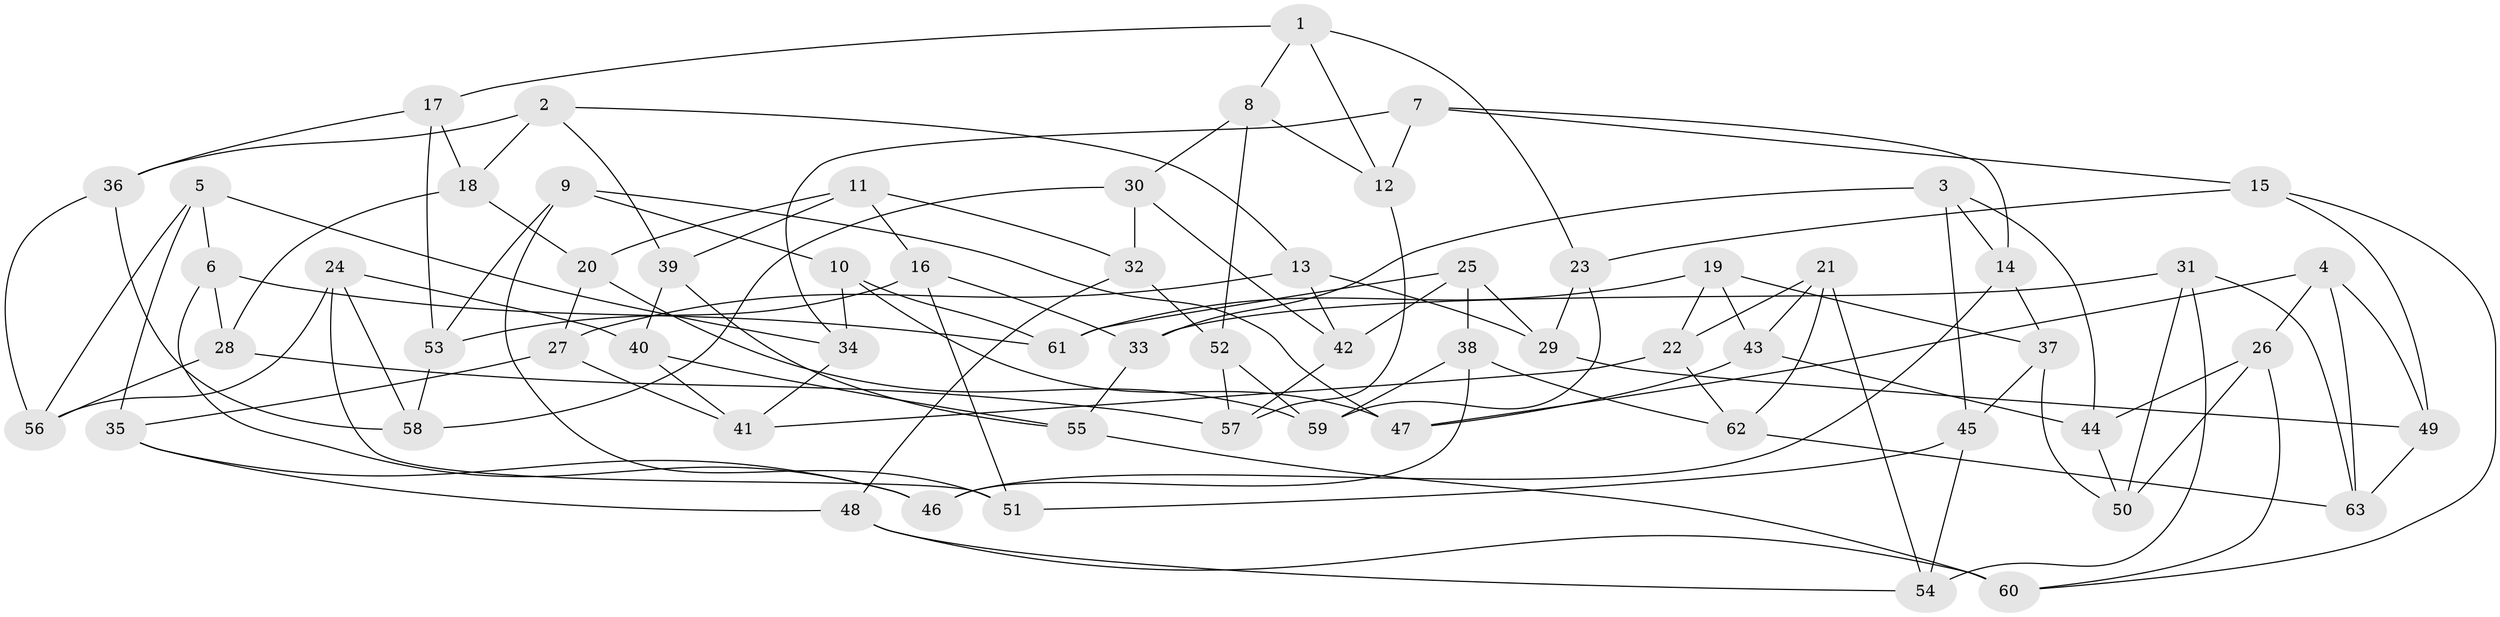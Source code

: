 // coarse degree distribution, {10: 0.1111111111111111, 7: 0.2222222222222222, 4: 0.3333333333333333, 9: 0.05555555555555555, 5: 0.1111111111111111, 6: 0.05555555555555555, 8: 0.05555555555555555, 3: 0.05555555555555555}
// Generated by graph-tools (version 1.1) at 2025/20/03/04/25 18:20:46]
// undirected, 63 vertices, 126 edges
graph export_dot {
graph [start="1"]
  node [color=gray90,style=filled];
  1;
  2;
  3;
  4;
  5;
  6;
  7;
  8;
  9;
  10;
  11;
  12;
  13;
  14;
  15;
  16;
  17;
  18;
  19;
  20;
  21;
  22;
  23;
  24;
  25;
  26;
  27;
  28;
  29;
  30;
  31;
  32;
  33;
  34;
  35;
  36;
  37;
  38;
  39;
  40;
  41;
  42;
  43;
  44;
  45;
  46;
  47;
  48;
  49;
  50;
  51;
  52;
  53;
  54;
  55;
  56;
  57;
  58;
  59;
  60;
  61;
  62;
  63;
  1 -- 8;
  1 -- 23;
  1 -- 12;
  1 -- 17;
  2 -- 39;
  2 -- 36;
  2 -- 18;
  2 -- 13;
  3 -- 44;
  3 -- 33;
  3 -- 45;
  3 -- 14;
  4 -- 47;
  4 -- 49;
  4 -- 63;
  4 -- 26;
  5 -- 56;
  5 -- 34;
  5 -- 6;
  5 -- 35;
  6 -- 61;
  6 -- 28;
  6 -- 46;
  7 -- 34;
  7 -- 14;
  7 -- 12;
  7 -- 15;
  8 -- 52;
  8 -- 12;
  8 -- 30;
  9 -- 51;
  9 -- 10;
  9 -- 47;
  9 -- 53;
  10 -- 34;
  10 -- 47;
  10 -- 61;
  11 -- 39;
  11 -- 16;
  11 -- 20;
  11 -- 32;
  12 -- 57;
  13 -- 27;
  13 -- 29;
  13 -- 42;
  14 -- 46;
  14 -- 37;
  15 -- 60;
  15 -- 49;
  15 -- 23;
  16 -- 51;
  16 -- 33;
  16 -- 53;
  17 -- 36;
  17 -- 18;
  17 -- 53;
  18 -- 28;
  18 -- 20;
  19 -- 37;
  19 -- 22;
  19 -- 43;
  19 -- 61;
  20 -- 59;
  20 -- 27;
  21 -- 62;
  21 -- 54;
  21 -- 43;
  21 -- 22;
  22 -- 62;
  22 -- 41;
  23 -- 29;
  23 -- 59;
  24 -- 40;
  24 -- 51;
  24 -- 58;
  24 -- 56;
  25 -- 42;
  25 -- 61;
  25 -- 38;
  25 -- 29;
  26 -- 50;
  26 -- 44;
  26 -- 60;
  27 -- 35;
  27 -- 41;
  28 -- 57;
  28 -- 56;
  29 -- 49;
  30 -- 58;
  30 -- 32;
  30 -- 42;
  31 -- 33;
  31 -- 50;
  31 -- 54;
  31 -- 63;
  32 -- 48;
  32 -- 52;
  33 -- 55;
  34 -- 41;
  35 -- 48;
  35 -- 46;
  36 -- 58;
  36 -- 56;
  37 -- 45;
  37 -- 50;
  38 -- 62;
  38 -- 59;
  38 -- 46;
  39 -- 40;
  39 -- 55;
  40 -- 55;
  40 -- 41;
  42 -- 57;
  43 -- 47;
  43 -- 44;
  44 -- 50;
  45 -- 54;
  45 -- 51;
  48 -- 54;
  48 -- 60;
  49 -- 63;
  52 -- 59;
  52 -- 57;
  53 -- 58;
  55 -- 60;
  62 -- 63;
}

